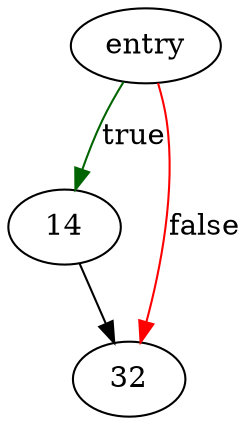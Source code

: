 digraph "datetimeFunc" {
	// Node definitions.
	3 [label=entry];
	14;
	32;

	// Edge definitions.
	3 -> 14 [
		color=darkgreen
		label=true
	];
	3 -> 32 [
		color=red
		label=false
	];
	14 -> 32;
}